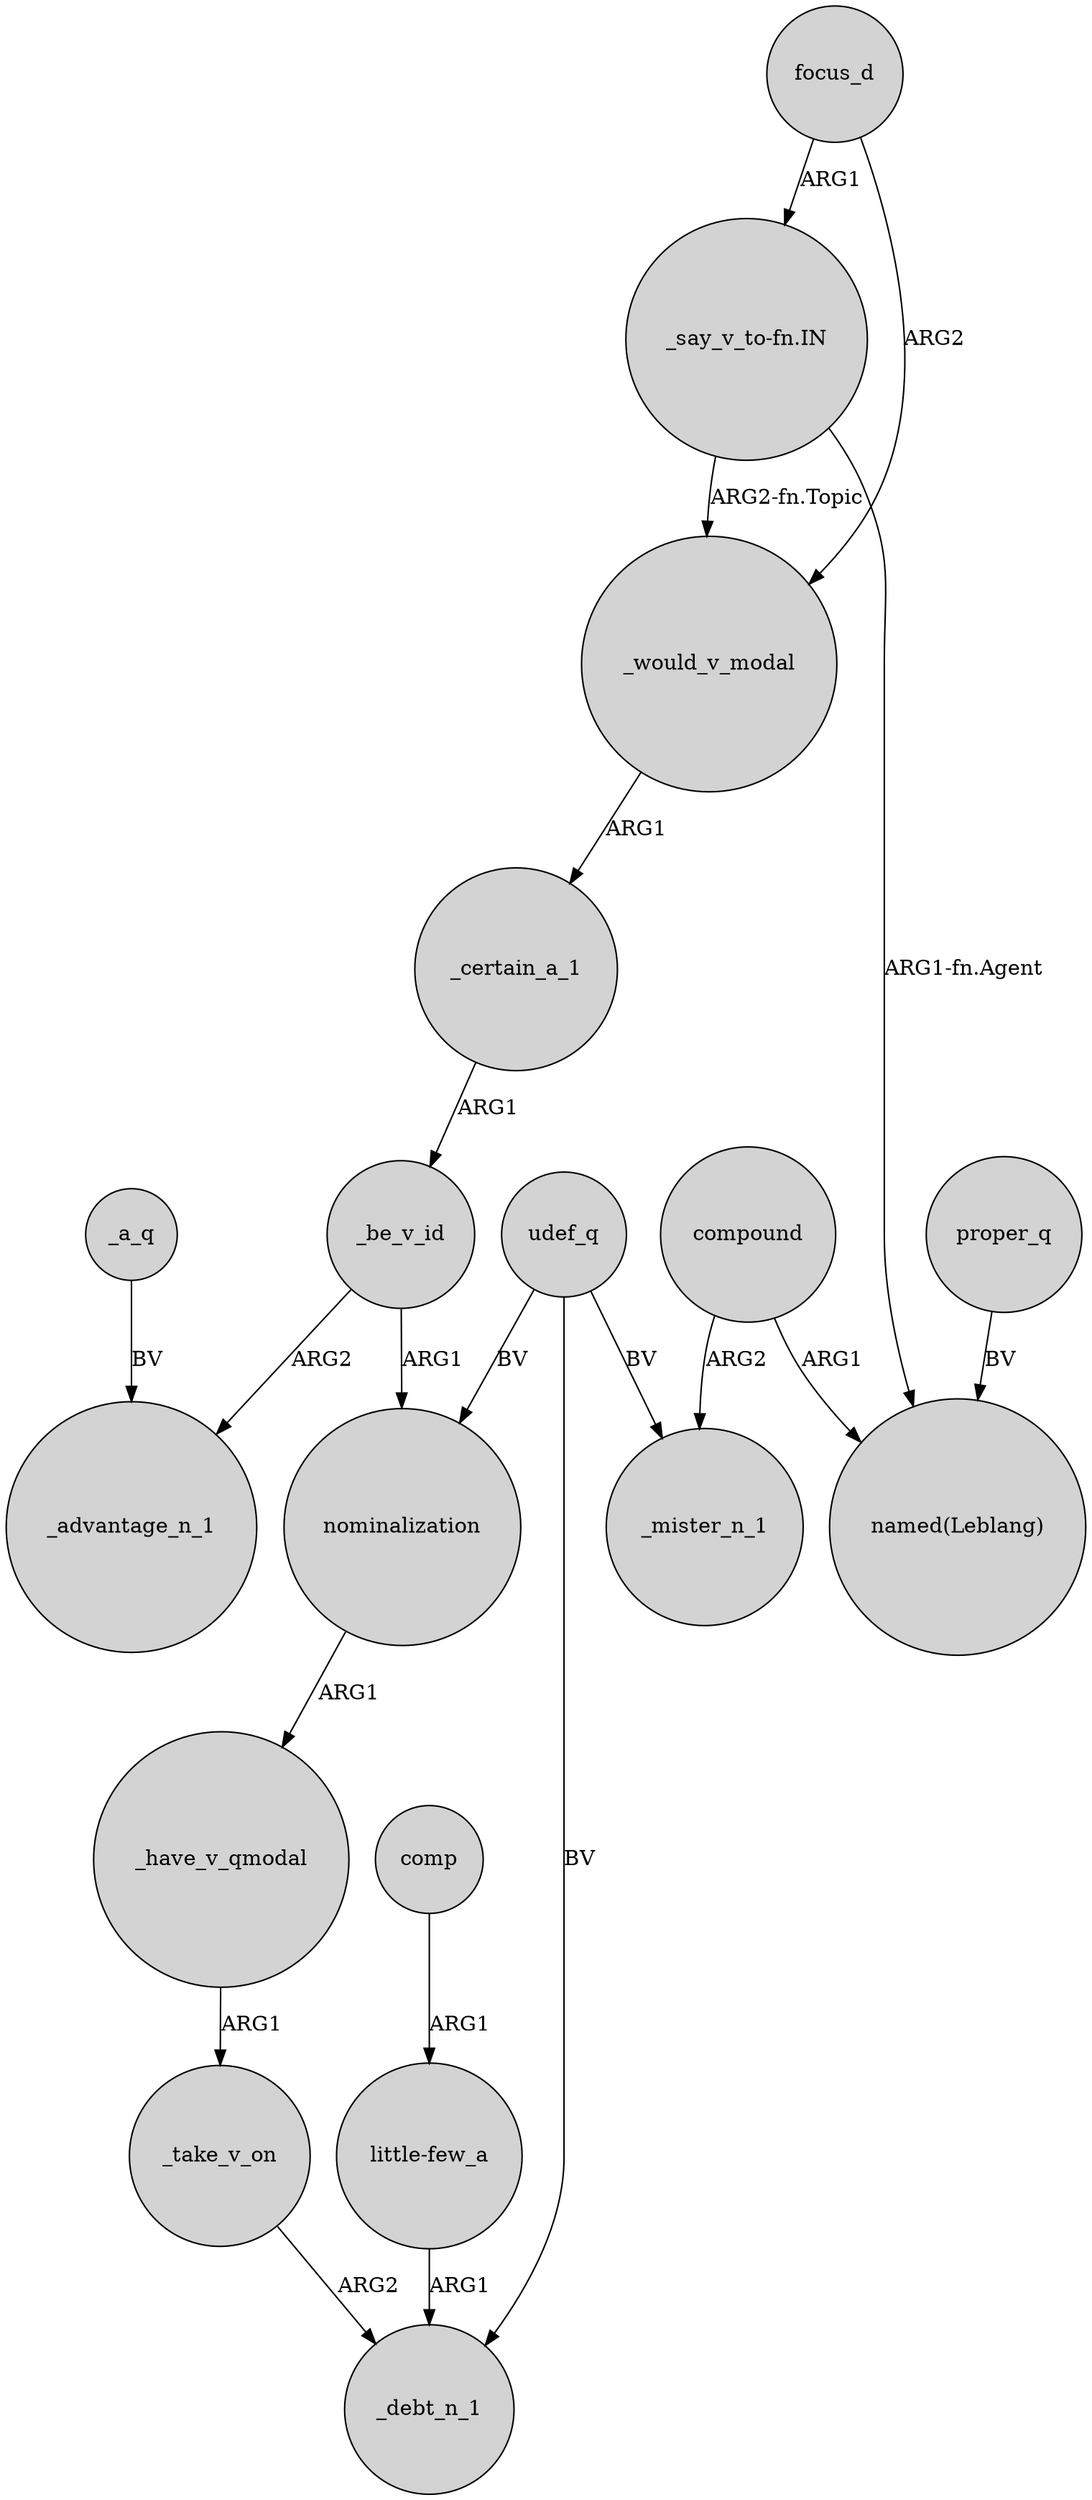 digraph {
	node [shape=circle style=filled]
	_a_q -> _advantage_n_1 [label=BV]
	"_say_v_to-fn.IN" -> _would_v_modal [label="ARG2-fn.Topic"]
	focus_d -> _would_v_modal [label=ARG2]
	udef_q -> _debt_n_1 [label=BV]
	_be_v_id -> nominalization [label=ARG1]
	compound -> _mister_n_1 [label=ARG2]
	proper_q -> "named(Leblang)" [label=BV]
	udef_q -> _mister_n_1 [label=BV]
	_be_v_id -> _advantage_n_1 [label=ARG2]
	"_say_v_to-fn.IN" -> "named(Leblang)" [label="ARG1-fn.Agent"]
	compound -> "named(Leblang)" [label=ARG1]
	"little-few_a" -> _debt_n_1 [label=ARG1]
	_take_v_on -> _debt_n_1 [label=ARG2]
	comp -> "little-few_a" [label=ARG1]
	_would_v_modal -> _certain_a_1 [label=ARG1]
	_have_v_qmodal -> _take_v_on [label=ARG1]
	udef_q -> nominalization [label=BV]
	nominalization -> _have_v_qmodal [label=ARG1]
	focus_d -> "_say_v_to-fn.IN" [label=ARG1]
	_certain_a_1 -> _be_v_id [label=ARG1]
}
